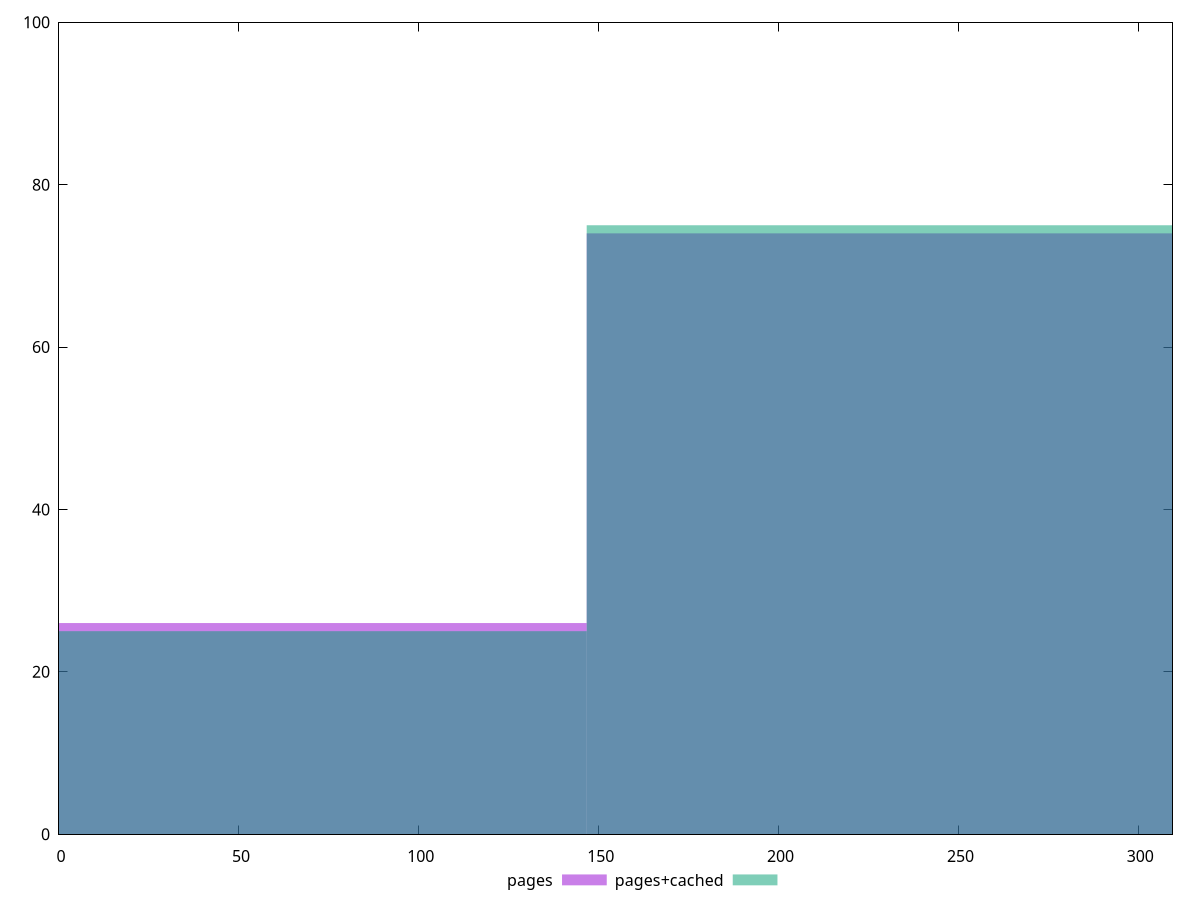 reset

$pages <<EOF
293.3447525798891 74
0 26
EOF

$pagesCached <<EOF
293.3447525798891 75
0 25
EOF

set key outside below
set boxwidth 293.3447525798891
set xrange [0:309.492]
set yrange [0:100]
set trange [0:100]
set style fill transparent solid 0.5 noborder
set terminal svg size 640, 500 enhanced background rgb 'white'
set output "report_00018_2021-02-10T15-25-16.877Z/uses-rel-preconnect/comparison/histogram/0_vs_1.svg"

plot $pages title "pages" with boxes, \
     $pagesCached title "pages+cached" with boxes

reset
